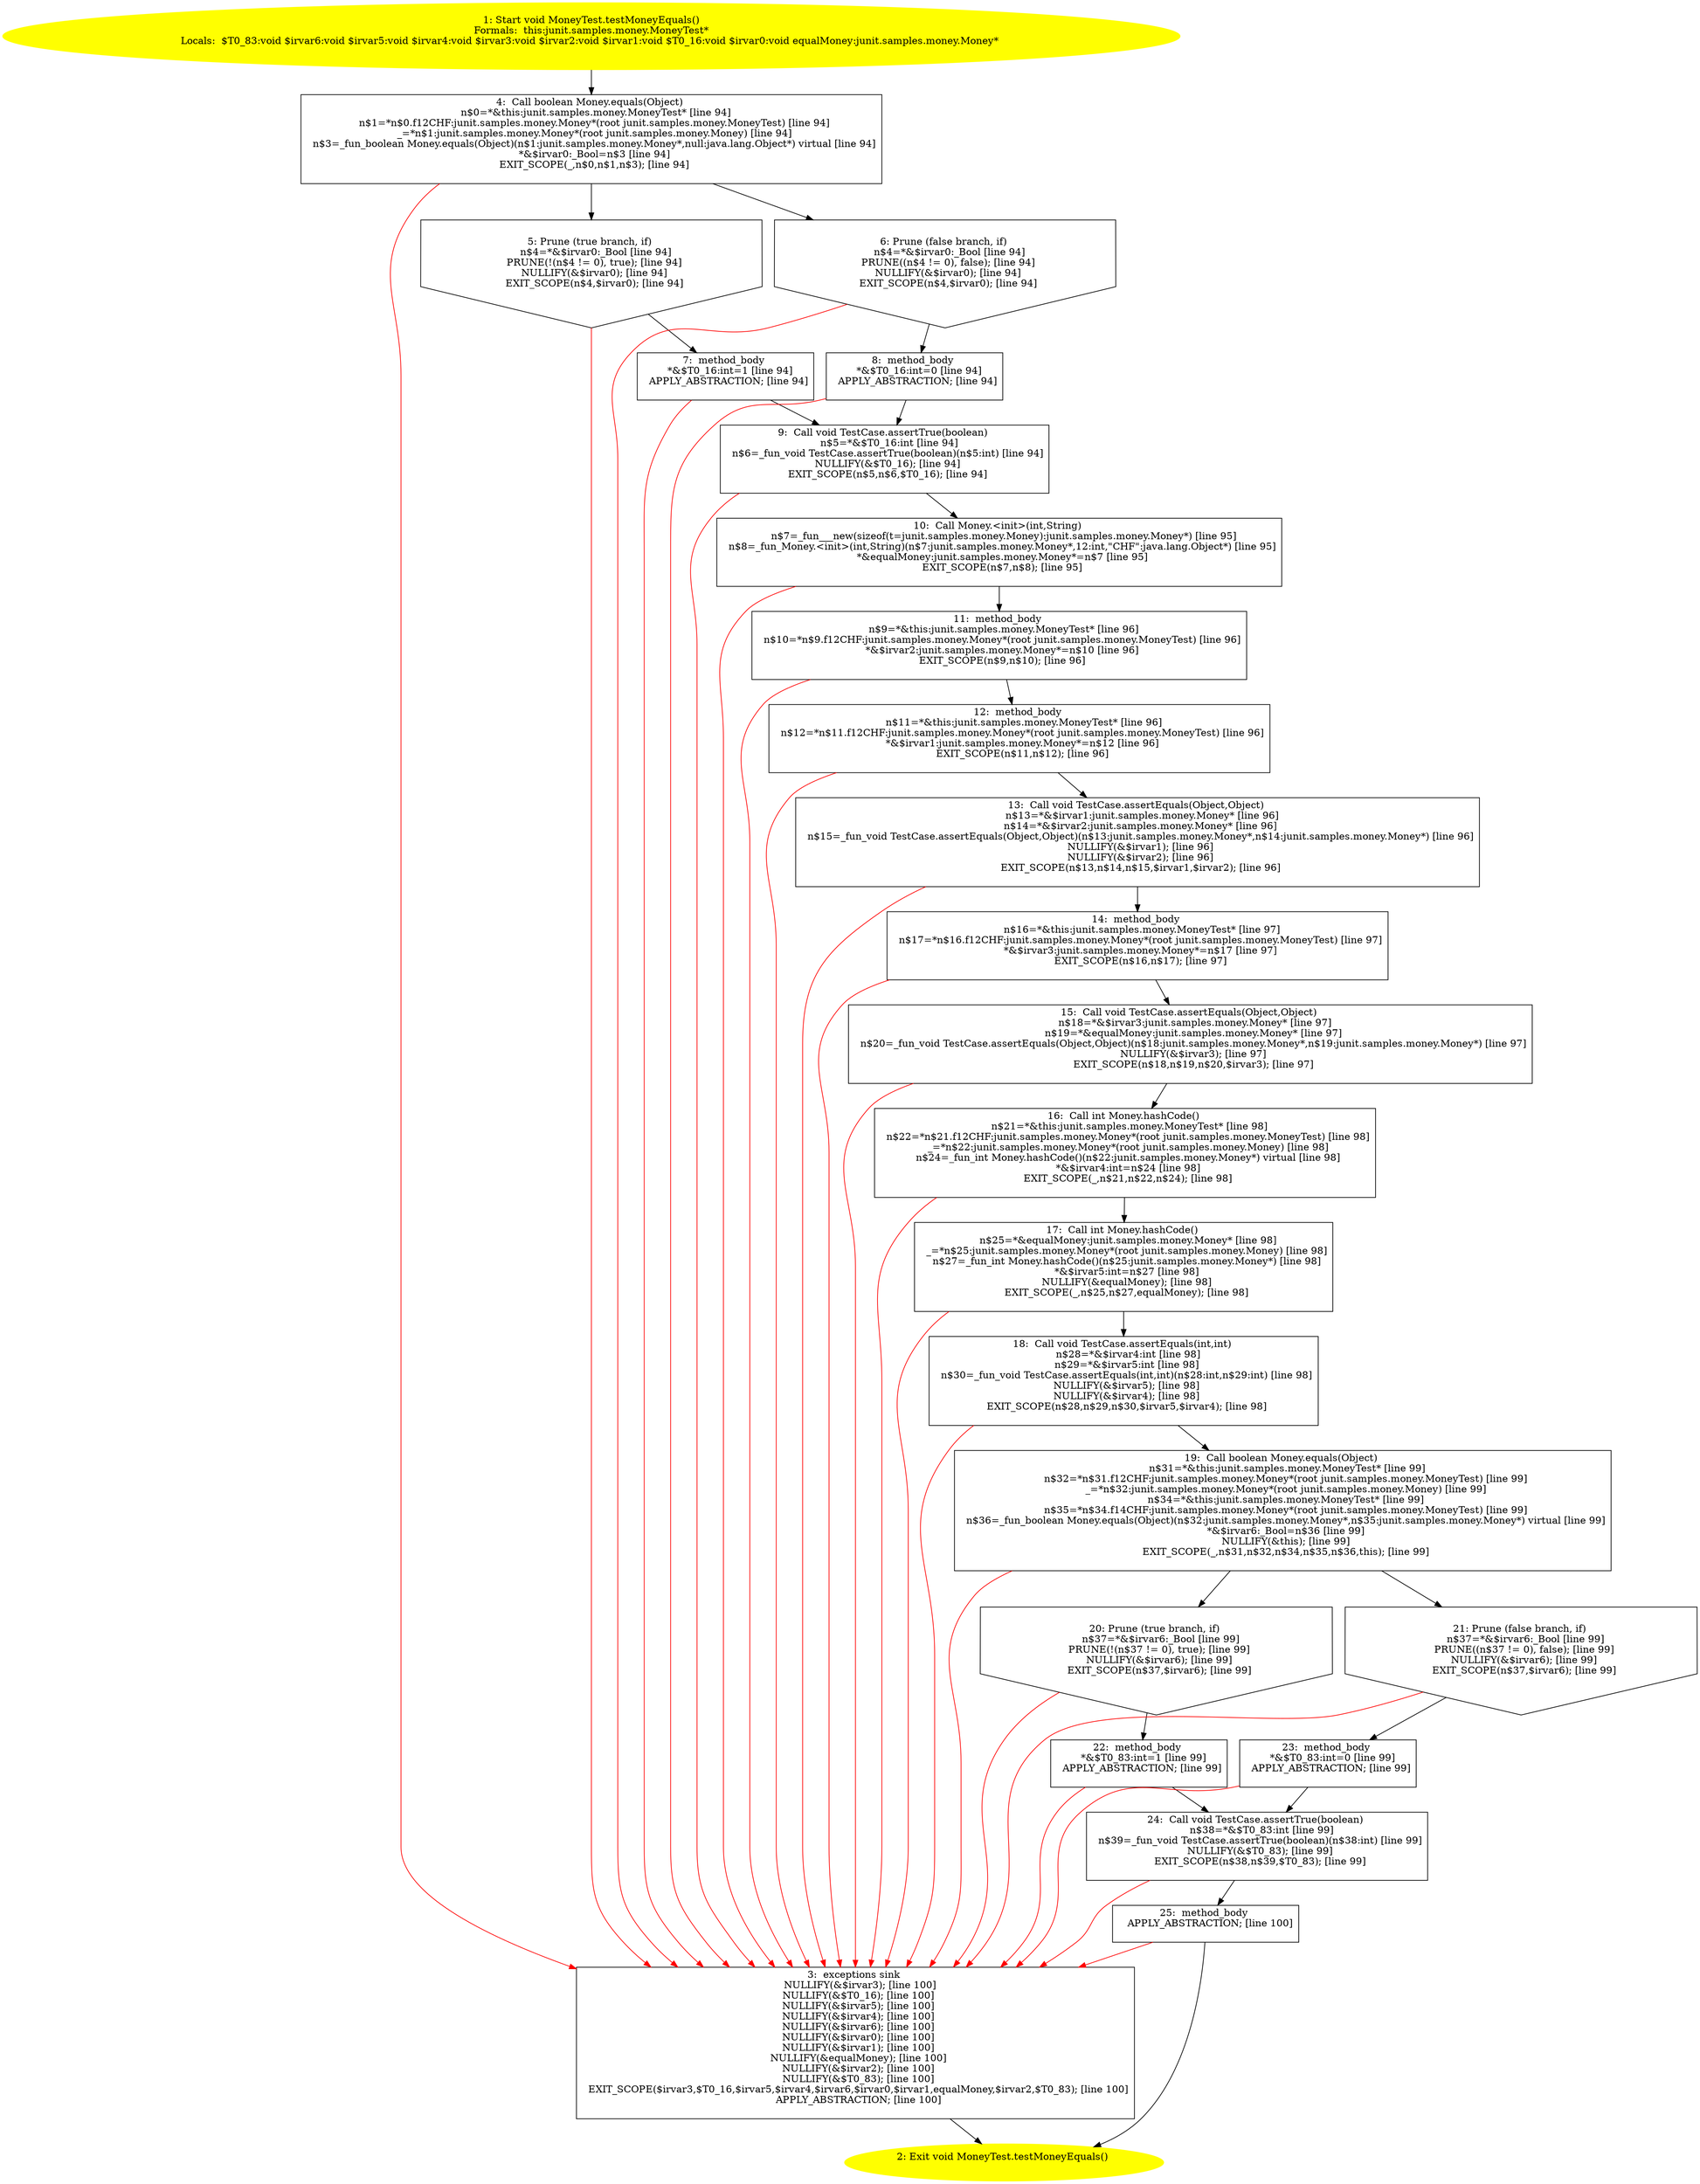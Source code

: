 /* @generated */
digraph cfg {
"junit.samples.money.MoneyTest.testMoneyEquals():void.0c0322c15bfe90c7b0b7c8ae165e3918_1" [label="1: Start void MoneyTest.testMoneyEquals()\nFormals:  this:junit.samples.money.MoneyTest*\nLocals:  $T0_83:void $irvar6:void $irvar5:void $irvar4:void $irvar3:void $irvar2:void $irvar1:void $T0_16:void $irvar0:void equalMoney:junit.samples.money.Money* \n  " color=yellow style=filled]
	

	 "junit.samples.money.MoneyTest.testMoneyEquals():void.0c0322c15bfe90c7b0b7c8ae165e3918_1" -> "junit.samples.money.MoneyTest.testMoneyEquals():void.0c0322c15bfe90c7b0b7c8ae165e3918_4" ;
"junit.samples.money.MoneyTest.testMoneyEquals():void.0c0322c15bfe90c7b0b7c8ae165e3918_2" [label="2: Exit void MoneyTest.testMoneyEquals() \n  " color=yellow style=filled]
	

"junit.samples.money.MoneyTest.testMoneyEquals():void.0c0322c15bfe90c7b0b7c8ae165e3918_3" [label="3:  exceptions sink \n   NULLIFY(&$irvar3); [line 100]\n  NULLIFY(&$T0_16); [line 100]\n  NULLIFY(&$irvar5); [line 100]\n  NULLIFY(&$irvar4); [line 100]\n  NULLIFY(&$irvar6); [line 100]\n  NULLIFY(&$irvar0); [line 100]\n  NULLIFY(&$irvar1); [line 100]\n  NULLIFY(&equalMoney); [line 100]\n  NULLIFY(&$irvar2); [line 100]\n  NULLIFY(&$T0_83); [line 100]\n  EXIT_SCOPE($irvar3,$T0_16,$irvar5,$irvar4,$irvar6,$irvar0,$irvar1,equalMoney,$irvar2,$T0_83); [line 100]\n  APPLY_ABSTRACTION; [line 100]\n " shape="box"]
	

	 "junit.samples.money.MoneyTest.testMoneyEquals():void.0c0322c15bfe90c7b0b7c8ae165e3918_3" -> "junit.samples.money.MoneyTest.testMoneyEquals():void.0c0322c15bfe90c7b0b7c8ae165e3918_2" ;
"junit.samples.money.MoneyTest.testMoneyEquals():void.0c0322c15bfe90c7b0b7c8ae165e3918_4" [label="4:  Call boolean Money.equals(Object) \n   n$0=*&this:junit.samples.money.MoneyTest* [line 94]\n  n$1=*n$0.f12CHF:junit.samples.money.Money*(root junit.samples.money.MoneyTest) [line 94]\n  _=*n$1:junit.samples.money.Money*(root junit.samples.money.Money) [line 94]\n  n$3=_fun_boolean Money.equals(Object)(n$1:junit.samples.money.Money*,null:java.lang.Object*) virtual [line 94]\n  *&$irvar0:_Bool=n$3 [line 94]\n  EXIT_SCOPE(_,n$0,n$1,n$3); [line 94]\n " shape="box"]
	

	 "junit.samples.money.MoneyTest.testMoneyEquals():void.0c0322c15bfe90c7b0b7c8ae165e3918_4" -> "junit.samples.money.MoneyTest.testMoneyEquals():void.0c0322c15bfe90c7b0b7c8ae165e3918_5" ;
	 "junit.samples.money.MoneyTest.testMoneyEquals():void.0c0322c15bfe90c7b0b7c8ae165e3918_4" -> "junit.samples.money.MoneyTest.testMoneyEquals():void.0c0322c15bfe90c7b0b7c8ae165e3918_6" ;
	 "junit.samples.money.MoneyTest.testMoneyEquals():void.0c0322c15bfe90c7b0b7c8ae165e3918_4" -> "junit.samples.money.MoneyTest.testMoneyEquals():void.0c0322c15bfe90c7b0b7c8ae165e3918_3" [color="red" ];
"junit.samples.money.MoneyTest.testMoneyEquals():void.0c0322c15bfe90c7b0b7c8ae165e3918_5" [label="5: Prune (true branch, if) \n   n$4=*&$irvar0:_Bool [line 94]\n  PRUNE(!(n$4 != 0), true); [line 94]\n  NULLIFY(&$irvar0); [line 94]\n  EXIT_SCOPE(n$4,$irvar0); [line 94]\n " shape="invhouse"]
	

	 "junit.samples.money.MoneyTest.testMoneyEquals():void.0c0322c15bfe90c7b0b7c8ae165e3918_5" -> "junit.samples.money.MoneyTest.testMoneyEquals():void.0c0322c15bfe90c7b0b7c8ae165e3918_7" ;
	 "junit.samples.money.MoneyTest.testMoneyEquals():void.0c0322c15bfe90c7b0b7c8ae165e3918_5" -> "junit.samples.money.MoneyTest.testMoneyEquals():void.0c0322c15bfe90c7b0b7c8ae165e3918_3" [color="red" ];
"junit.samples.money.MoneyTest.testMoneyEquals():void.0c0322c15bfe90c7b0b7c8ae165e3918_6" [label="6: Prune (false branch, if) \n   n$4=*&$irvar0:_Bool [line 94]\n  PRUNE((n$4 != 0), false); [line 94]\n  NULLIFY(&$irvar0); [line 94]\n  EXIT_SCOPE(n$4,$irvar0); [line 94]\n " shape="invhouse"]
	

	 "junit.samples.money.MoneyTest.testMoneyEquals():void.0c0322c15bfe90c7b0b7c8ae165e3918_6" -> "junit.samples.money.MoneyTest.testMoneyEquals():void.0c0322c15bfe90c7b0b7c8ae165e3918_8" ;
	 "junit.samples.money.MoneyTest.testMoneyEquals():void.0c0322c15bfe90c7b0b7c8ae165e3918_6" -> "junit.samples.money.MoneyTest.testMoneyEquals():void.0c0322c15bfe90c7b0b7c8ae165e3918_3" [color="red" ];
"junit.samples.money.MoneyTest.testMoneyEquals():void.0c0322c15bfe90c7b0b7c8ae165e3918_7" [label="7:  method_body \n   *&$T0_16:int=1 [line 94]\n  APPLY_ABSTRACTION; [line 94]\n " shape="box"]
	

	 "junit.samples.money.MoneyTest.testMoneyEquals():void.0c0322c15bfe90c7b0b7c8ae165e3918_7" -> "junit.samples.money.MoneyTest.testMoneyEquals():void.0c0322c15bfe90c7b0b7c8ae165e3918_9" ;
	 "junit.samples.money.MoneyTest.testMoneyEquals():void.0c0322c15bfe90c7b0b7c8ae165e3918_7" -> "junit.samples.money.MoneyTest.testMoneyEquals():void.0c0322c15bfe90c7b0b7c8ae165e3918_3" [color="red" ];
"junit.samples.money.MoneyTest.testMoneyEquals():void.0c0322c15bfe90c7b0b7c8ae165e3918_8" [label="8:  method_body \n   *&$T0_16:int=0 [line 94]\n  APPLY_ABSTRACTION; [line 94]\n " shape="box"]
	

	 "junit.samples.money.MoneyTest.testMoneyEquals():void.0c0322c15bfe90c7b0b7c8ae165e3918_8" -> "junit.samples.money.MoneyTest.testMoneyEquals():void.0c0322c15bfe90c7b0b7c8ae165e3918_9" ;
	 "junit.samples.money.MoneyTest.testMoneyEquals():void.0c0322c15bfe90c7b0b7c8ae165e3918_8" -> "junit.samples.money.MoneyTest.testMoneyEquals():void.0c0322c15bfe90c7b0b7c8ae165e3918_3" [color="red" ];
"junit.samples.money.MoneyTest.testMoneyEquals():void.0c0322c15bfe90c7b0b7c8ae165e3918_9" [label="9:  Call void TestCase.assertTrue(boolean) \n   n$5=*&$T0_16:int [line 94]\n  n$6=_fun_void TestCase.assertTrue(boolean)(n$5:int) [line 94]\n  NULLIFY(&$T0_16); [line 94]\n  EXIT_SCOPE(n$5,n$6,$T0_16); [line 94]\n " shape="box"]
	

	 "junit.samples.money.MoneyTest.testMoneyEquals():void.0c0322c15bfe90c7b0b7c8ae165e3918_9" -> "junit.samples.money.MoneyTest.testMoneyEquals():void.0c0322c15bfe90c7b0b7c8ae165e3918_10" ;
	 "junit.samples.money.MoneyTest.testMoneyEquals():void.0c0322c15bfe90c7b0b7c8ae165e3918_9" -> "junit.samples.money.MoneyTest.testMoneyEquals():void.0c0322c15bfe90c7b0b7c8ae165e3918_3" [color="red" ];
"junit.samples.money.MoneyTest.testMoneyEquals():void.0c0322c15bfe90c7b0b7c8ae165e3918_10" [label="10:  Call Money.<init>(int,String) \n   n$7=_fun___new(sizeof(t=junit.samples.money.Money):junit.samples.money.Money*) [line 95]\n  n$8=_fun_Money.<init>(int,String)(n$7:junit.samples.money.Money*,12:int,\"CHF\":java.lang.Object*) [line 95]\n  *&equalMoney:junit.samples.money.Money*=n$7 [line 95]\n  EXIT_SCOPE(n$7,n$8); [line 95]\n " shape="box"]
	

	 "junit.samples.money.MoneyTest.testMoneyEquals():void.0c0322c15bfe90c7b0b7c8ae165e3918_10" -> "junit.samples.money.MoneyTest.testMoneyEquals():void.0c0322c15bfe90c7b0b7c8ae165e3918_11" ;
	 "junit.samples.money.MoneyTest.testMoneyEquals():void.0c0322c15bfe90c7b0b7c8ae165e3918_10" -> "junit.samples.money.MoneyTest.testMoneyEquals():void.0c0322c15bfe90c7b0b7c8ae165e3918_3" [color="red" ];
"junit.samples.money.MoneyTest.testMoneyEquals():void.0c0322c15bfe90c7b0b7c8ae165e3918_11" [label="11:  method_body \n   n$9=*&this:junit.samples.money.MoneyTest* [line 96]\n  n$10=*n$9.f12CHF:junit.samples.money.Money*(root junit.samples.money.MoneyTest) [line 96]\n  *&$irvar2:junit.samples.money.Money*=n$10 [line 96]\n  EXIT_SCOPE(n$9,n$10); [line 96]\n " shape="box"]
	

	 "junit.samples.money.MoneyTest.testMoneyEquals():void.0c0322c15bfe90c7b0b7c8ae165e3918_11" -> "junit.samples.money.MoneyTest.testMoneyEquals():void.0c0322c15bfe90c7b0b7c8ae165e3918_12" ;
	 "junit.samples.money.MoneyTest.testMoneyEquals():void.0c0322c15bfe90c7b0b7c8ae165e3918_11" -> "junit.samples.money.MoneyTest.testMoneyEquals():void.0c0322c15bfe90c7b0b7c8ae165e3918_3" [color="red" ];
"junit.samples.money.MoneyTest.testMoneyEquals():void.0c0322c15bfe90c7b0b7c8ae165e3918_12" [label="12:  method_body \n   n$11=*&this:junit.samples.money.MoneyTest* [line 96]\n  n$12=*n$11.f12CHF:junit.samples.money.Money*(root junit.samples.money.MoneyTest) [line 96]\n  *&$irvar1:junit.samples.money.Money*=n$12 [line 96]\n  EXIT_SCOPE(n$11,n$12); [line 96]\n " shape="box"]
	

	 "junit.samples.money.MoneyTest.testMoneyEquals():void.0c0322c15bfe90c7b0b7c8ae165e3918_12" -> "junit.samples.money.MoneyTest.testMoneyEquals():void.0c0322c15bfe90c7b0b7c8ae165e3918_13" ;
	 "junit.samples.money.MoneyTest.testMoneyEquals():void.0c0322c15bfe90c7b0b7c8ae165e3918_12" -> "junit.samples.money.MoneyTest.testMoneyEquals():void.0c0322c15bfe90c7b0b7c8ae165e3918_3" [color="red" ];
"junit.samples.money.MoneyTest.testMoneyEquals():void.0c0322c15bfe90c7b0b7c8ae165e3918_13" [label="13:  Call void TestCase.assertEquals(Object,Object) \n   n$13=*&$irvar1:junit.samples.money.Money* [line 96]\n  n$14=*&$irvar2:junit.samples.money.Money* [line 96]\n  n$15=_fun_void TestCase.assertEquals(Object,Object)(n$13:junit.samples.money.Money*,n$14:junit.samples.money.Money*) [line 96]\n  NULLIFY(&$irvar1); [line 96]\n  NULLIFY(&$irvar2); [line 96]\n  EXIT_SCOPE(n$13,n$14,n$15,$irvar1,$irvar2); [line 96]\n " shape="box"]
	

	 "junit.samples.money.MoneyTest.testMoneyEquals():void.0c0322c15bfe90c7b0b7c8ae165e3918_13" -> "junit.samples.money.MoneyTest.testMoneyEquals():void.0c0322c15bfe90c7b0b7c8ae165e3918_14" ;
	 "junit.samples.money.MoneyTest.testMoneyEquals():void.0c0322c15bfe90c7b0b7c8ae165e3918_13" -> "junit.samples.money.MoneyTest.testMoneyEquals():void.0c0322c15bfe90c7b0b7c8ae165e3918_3" [color="red" ];
"junit.samples.money.MoneyTest.testMoneyEquals():void.0c0322c15bfe90c7b0b7c8ae165e3918_14" [label="14:  method_body \n   n$16=*&this:junit.samples.money.MoneyTest* [line 97]\n  n$17=*n$16.f12CHF:junit.samples.money.Money*(root junit.samples.money.MoneyTest) [line 97]\n  *&$irvar3:junit.samples.money.Money*=n$17 [line 97]\n  EXIT_SCOPE(n$16,n$17); [line 97]\n " shape="box"]
	

	 "junit.samples.money.MoneyTest.testMoneyEquals():void.0c0322c15bfe90c7b0b7c8ae165e3918_14" -> "junit.samples.money.MoneyTest.testMoneyEquals():void.0c0322c15bfe90c7b0b7c8ae165e3918_15" ;
	 "junit.samples.money.MoneyTest.testMoneyEquals():void.0c0322c15bfe90c7b0b7c8ae165e3918_14" -> "junit.samples.money.MoneyTest.testMoneyEquals():void.0c0322c15bfe90c7b0b7c8ae165e3918_3" [color="red" ];
"junit.samples.money.MoneyTest.testMoneyEquals():void.0c0322c15bfe90c7b0b7c8ae165e3918_15" [label="15:  Call void TestCase.assertEquals(Object,Object) \n   n$18=*&$irvar3:junit.samples.money.Money* [line 97]\n  n$19=*&equalMoney:junit.samples.money.Money* [line 97]\n  n$20=_fun_void TestCase.assertEquals(Object,Object)(n$18:junit.samples.money.Money*,n$19:junit.samples.money.Money*) [line 97]\n  NULLIFY(&$irvar3); [line 97]\n  EXIT_SCOPE(n$18,n$19,n$20,$irvar3); [line 97]\n " shape="box"]
	

	 "junit.samples.money.MoneyTest.testMoneyEquals():void.0c0322c15bfe90c7b0b7c8ae165e3918_15" -> "junit.samples.money.MoneyTest.testMoneyEquals():void.0c0322c15bfe90c7b0b7c8ae165e3918_16" ;
	 "junit.samples.money.MoneyTest.testMoneyEquals():void.0c0322c15bfe90c7b0b7c8ae165e3918_15" -> "junit.samples.money.MoneyTest.testMoneyEquals():void.0c0322c15bfe90c7b0b7c8ae165e3918_3" [color="red" ];
"junit.samples.money.MoneyTest.testMoneyEquals():void.0c0322c15bfe90c7b0b7c8ae165e3918_16" [label="16:  Call int Money.hashCode() \n   n$21=*&this:junit.samples.money.MoneyTest* [line 98]\n  n$22=*n$21.f12CHF:junit.samples.money.Money*(root junit.samples.money.MoneyTest) [line 98]\n  _=*n$22:junit.samples.money.Money*(root junit.samples.money.Money) [line 98]\n  n$24=_fun_int Money.hashCode()(n$22:junit.samples.money.Money*) virtual [line 98]\n  *&$irvar4:int=n$24 [line 98]\n  EXIT_SCOPE(_,n$21,n$22,n$24); [line 98]\n " shape="box"]
	

	 "junit.samples.money.MoneyTest.testMoneyEquals():void.0c0322c15bfe90c7b0b7c8ae165e3918_16" -> "junit.samples.money.MoneyTest.testMoneyEquals():void.0c0322c15bfe90c7b0b7c8ae165e3918_17" ;
	 "junit.samples.money.MoneyTest.testMoneyEquals():void.0c0322c15bfe90c7b0b7c8ae165e3918_16" -> "junit.samples.money.MoneyTest.testMoneyEquals():void.0c0322c15bfe90c7b0b7c8ae165e3918_3" [color="red" ];
"junit.samples.money.MoneyTest.testMoneyEquals():void.0c0322c15bfe90c7b0b7c8ae165e3918_17" [label="17:  Call int Money.hashCode() \n   n$25=*&equalMoney:junit.samples.money.Money* [line 98]\n  _=*n$25:junit.samples.money.Money*(root junit.samples.money.Money) [line 98]\n  n$27=_fun_int Money.hashCode()(n$25:junit.samples.money.Money*) [line 98]\n  *&$irvar5:int=n$27 [line 98]\n  NULLIFY(&equalMoney); [line 98]\n  EXIT_SCOPE(_,n$25,n$27,equalMoney); [line 98]\n " shape="box"]
	

	 "junit.samples.money.MoneyTest.testMoneyEquals():void.0c0322c15bfe90c7b0b7c8ae165e3918_17" -> "junit.samples.money.MoneyTest.testMoneyEquals():void.0c0322c15bfe90c7b0b7c8ae165e3918_18" ;
	 "junit.samples.money.MoneyTest.testMoneyEquals():void.0c0322c15bfe90c7b0b7c8ae165e3918_17" -> "junit.samples.money.MoneyTest.testMoneyEquals():void.0c0322c15bfe90c7b0b7c8ae165e3918_3" [color="red" ];
"junit.samples.money.MoneyTest.testMoneyEquals():void.0c0322c15bfe90c7b0b7c8ae165e3918_18" [label="18:  Call void TestCase.assertEquals(int,int) \n   n$28=*&$irvar4:int [line 98]\n  n$29=*&$irvar5:int [line 98]\n  n$30=_fun_void TestCase.assertEquals(int,int)(n$28:int,n$29:int) [line 98]\n  NULLIFY(&$irvar5); [line 98]\n  NULLIFY(&$irvar4); [line 98]\n  EXIT_SCOPE(n$28,n$29,n$30,$irvar5,$irvar4); [line 98]\n " shape="box"]
	

	 "junit.samples.money.MoneyTest.testMoneyEquals():void.0c0322c15bfe90c7b0b7c8ae165e3918_18" -> "junit.samples.money.MoneyTest.testMoneyEquals():void.0c0322c15bfe90c7b0b7c8ae165e3918_19" ;
	 "junit.samples.money.MoneyTest.testMoneyEquals():void.0c0322c15bfe90c7b0b7c8ae165e3918_18" -> "junit.samples.money.MoneyTest.testMoneyEquals():void.0c0322c15bfe90c7b0b7c8ae165e3918_3" [color="red" ];
"junit.samples.money.MoneyTest.testMoneyEquals():void.0c0322c15bfe90c7b0b7c8ae165e3918_19" [label="19:  Call boolean Money.equals(Object) \n   n$31=*&this:junit.samples.money.MoneyTest* [line 99]\n  n$32=*n$31.f12CHF:junit.samples.money.Money*(root junit.samples.money.MoneyTest) [line 99]\n  _=*n$32:junit.samples.money.Money*(root junit.samples.money.Money) [line 99]\n  n$34=*&this:junit.samples.money.MoneyTest* [line 99]\n  n$35=*n$34.f14CHF:junit.samples.money.Money*(root junit.samples.money.MoneyTest) [line 99]\n  n$36=_fun_boolean Money.equals(Object)(n$32:junit.samples.money.Money*,n$35:junit.samples.money.Money*) virtual [line 99]\n  *&$irvar6:_Bool=n$36 [line 99]\n  NULLIFY(&this); [line 99]\n  EXIT_SCOPE(_,n$31,n$32,n$34,n$35,n$36,this); [line 99]\n " shape="box"]
	

	 "junit.samples.money.MoneyTest.testMoneyEquals():void.0c0322c15bfe90c7b0b7c8ae165e3918_19" -> "junit.samples.money.MoneyTest.testMoneyEquals():void.0c0322c15bfe90c7b0b7c8ae165e3918_20" ;
	 "junit.samples.money.MoneyTest.testMoneyEquals():void.0c0322c15bfe90c7b0b7c8ae165e3918_19" -> "junit.samples.money.MoneyTest.testMoneyEquals():void.0c0322c15bfe90c7b0b7c8ae165e3918_21" ;
	 "junit.samples.money.MoneyTest.testMoneyEquals():void.0c0322c15bfe90c7b0b7c8ae165e3918_19" -> "junit.samples.money.MoneyTest.testMoneyEquals():void.0c0322c15bfe90c7b0b7c8ae165e3918_3" [color="red" ];
"junit.samples.money.MoneyTest.testMoneyEquals():void.0c0322c15bfe90c7b0b7c8ae165e3918_20" [label="20: Prune (true branch, if) \n   n$37=*&$irvar6:_Bool [line 99]\n  PRUNE(!(n$37 != 0), true); [line 99]\n  NULLIFY(&$irvar6); [line 99]\n  EXIT_SCOPE(n$37,$irvar6); [line 99]\n " shape="invhouse"]
	

	 "junit.samples.money.MoneyTest.testMoneyEquals():void.0c0322c15bfe90c7b0b7c8ae165e3918_20" -> "junit.samples.money.MoneyTest.testMoneyEquals():void.0c0322c15bfe90c7b0b7c8ae165e3918_22" ;
	 "junit.samples.money.MoneyTest.testMoneyEquals():void.0c0322c15bfe90c7b0b7c8ae165e3918_20" -> "junit.samples.money.MoneyTest.testMoneyEquals():void.0c0322c15bfe90c7b0b7c8ae165e3918_3" [color="red" ];
"junit.samples.money.MoneyTest.testMoneyEquals():void.0c0322c15bfe90c7b0b7c8ae165e3918_21" [label="21: Prune (false branch, if) \n   n$37=*&$irvar6:_Bool [line 99]\n  PRUNE((n$37 != 0), false); [line 99]\n  NULLIFY(&$irvar6); [line 99]\n  EXIT_SCOPE(n$37,$irvar6); [line 99]\n " shape="invhouse"]
	

	 "junit.samples.money.MoneyTest.testMoneyEquals():void.0c0322c15bfe90c7b0b7c8ae165e3918_21" -> "junit.samples.money.MoneyTest.testMoneyEquals():void.0c0322c15bfe90c7b0b7c8ae165e3918_23" ;
	 "junit.samples.money.MoneyTest.testMoneyEquals():void.0c0322c15bfe90c7b0b7c8ae165e3918_21" -> "junit.samples.money.MoneyTest.testMoneyEquals():void.0c0322c15bfe90c7b0b7c8ae165e3918_3" [color="red" ];
"junit.samples.money.MoneyTest.testMoneyEquals():void.0c0322c15bfe90c7b0b7c8ae165e3918_22" [label="22:  method_body \n   *&$T0_83:int=1 [line 99]\n  APPLY_ABSTRACTION; [line 99]\n " shape="box"]
	

	 "junit.samples.money.MoneyTest.testMoneyEquals():void.0c0322c15bfe90c7b0b7c8ae165e3918_22" -> "junit.samples.money.MoneyTest.testMoneyEquals():void.0c0322c15bfe90c7b0b7c8ae165e3918_24" ;
	 "junit.samples.money.MoneyTest.testMoneyEquals():void.0c0322c15bfe90c7b0b7c8ae165e3918_22" -> "junit.samples.money.MoneyTest.testMoneyEquals():void.0c0322c15bfe90c7b0b7c8ae165e3918_3" [color="red" ];
"junit.samples.money.MoneyTest.testMoneyEquals():void.0c0322c15bfe90c7b0b7c8ae165e3918_23" [label="23:  method_body \n   *&$T0_83:int=0 [line 99]\n  APPLY_ABSTRACTION; [line 99]\n " shape="box"]
	

	 "junit.samples.money.MoneyTest.testMoneyEquals():void.0c0322c15bfe90c7b0b7c8ae165e3918_23" -> "junit.samples.money.MoneyTest.testMoneyEquals():void.0c0322c15bfe90c7b0b7c8ae165e3918_24" ;
	 "junit.samples.money.MoneyTest.testMoneyEquals():void.0c0322c15bfe90c7b0b7c8ae165e3918_23" -> "junit.samples.money.MoneyTest.testMoneyEquals():void.0c0322c15bfe90c7b0b7c8ae165e3918_3" [color="red" ];
"junit.samples.money.MoneyTest.testMoneyEquals():void.0c0322c15bfe90c7b0b7c8ae165e3918_24" [label="24:  Call void TestCase.assertTrue(boolean) \n   n$38=*&$T0_83:int [line 99]\n  n$39=_fun_void TestCase.assertTrue(boolean)(n$38:int) [line 99]\n  NULLIFY(&$T0_83); [line 99]\n  EXIT_SCOPE(n$38,n$39,$T0_83); [line 99]\n " shape="box"]
	

	 "junit.samples.money.MoneyTest.testMoneyEquals():void.0c0322c15bfe90c7b0b7c8ae165e3918_24" -> "junit.samples.money.MoneyTest.testMoneyEquals():void.0c0322c15bfe90c7b0b7c8ae165e3918_25" ;
	 "junit.samples.money.MoneyTest.testMoneyEquals():void.0c0322c15bfe90c7b0b7c8ae165e3918_24" -> "junit.samples.money.MoneyTest.testMoneyEquals():void.0c0322c15bfe90c7b0b7c8ae165e3918_3" [color="red" ];
"junit.samples.money.MoneyTest.testMoneyEquals():void.0c0322c15bfe90c7b0b7c8ae165e3918_25" [label="25:  method_body \n   APPLY_ABSTRACTION; [line 100]\n " shape="box"]
	

	 "junit.samples.money.MoneyTest.testMoneyEquals():void.0c0322c15bfe90c7b0b7c8ae165e3918_25" -> "junit.samples.money.MoneyTest.testMoneyEquals():void.0c0322c15bfe90c7b0b7c8ae165e3918_2" ;
	 "junit.samples.money.MoneyTest.testMoneyEquals():void.0c0322c15bfe90c7b0b7c8ae165e3918_25" -> "junit.samples.money.MoneyTest.testMoneyEquals():void.0c0322c15bfe90c7b0b7c8ae165e3918_3" [color="red" ];
}

